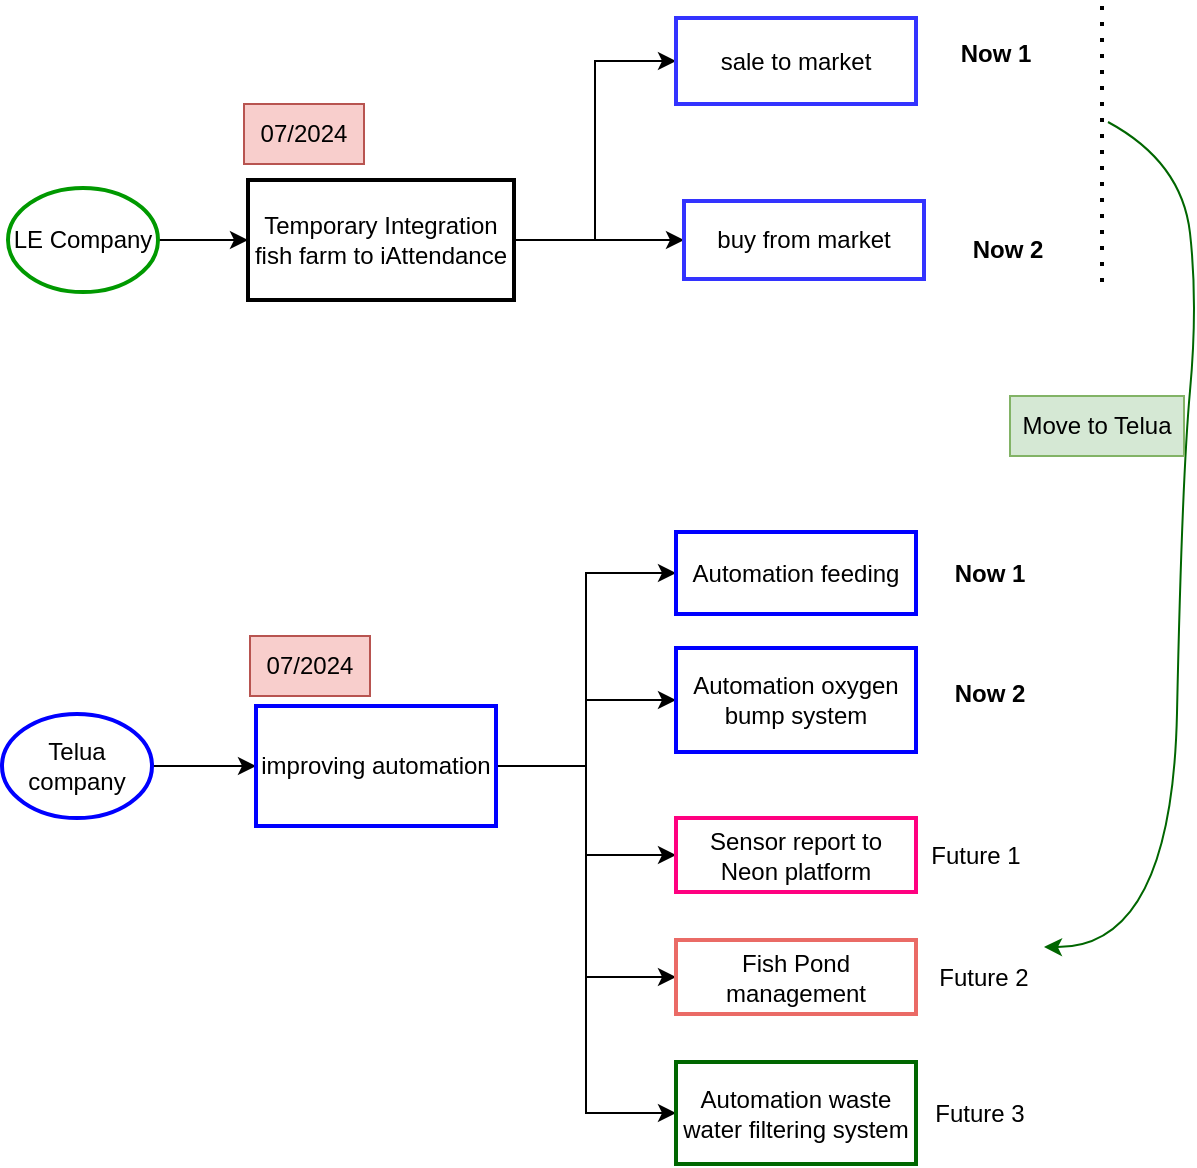 <mxfile border="50" scale="3" compressed="false" locked="false" version="24.5.4" type="github">
  <diagram name="Blank" id="YmL12bMKpDGza6XwsDPr">
    <mxGraphModel dx="794" dy="452" grid="0" gridSize="10" guides="1" tooltips="1" connect="1" arrows="1" fold="1" page="0" pageScale="1" pageWidth="827" pageHeight="1169" background="none" math="1" shadow="0">
      <root>
        <mxCell id="X5NqExCQtvZxIxQ7pmgY-0" />
        <mxCell id="1" parent="X5NqExCQtvZxIxQ7pmgY-0" />
        <mxCell id="Izuh_7VSpfHUf3xHKSjE-6" value="" style="edgeStyle=orthogonalEdgeStyle;rounded=0;orthogonalLoop=1;jettySize=auto;html=1;" parent="1" source="Izuh_7VSpfHUf3xHKSjE-1" target="Izuh_7VSpfHUf3xHKSjE-5" edge="1">
          <mxGeometry relative="1" as="geometry" />
        </mxCell>
        <mxCell id="Izuh_7VSpfHUf3xHKSjE-1" value="LE Company" style="strokeWidth=2;html=1;shape=mxgraph.flowchart.start_2;whiteSpace=wrap;strokeColor=#009900;" parent="1" vertex="1">
          <mxGeometry x="128" y="180" width="75" height="52" as="geometry" />
        </mxCell>
        <mxCell id="Izuh_7VSpfHUf3xHKSjE-10" value="" style="edgeStyle=orthogonalEdgeStyle;rounded=0;orthogonalLoop=1;jettySize=auto;html=1;entryX=0;entryY=0.5;entryDx=0;entryDy=0;" parent="1" source="Izuh_7VSpfHUf3xHKSjE-5" target="Izuh_7VSpfHUf3xHKSjE-11" edge="1">
          <mxGeometry relative="1" as="geometry">
            <mxPoint x="462" y="177" as="targetPoint" />
          </mxGeometry>
        </mxCell>
        <mxCell id="Izuh_7VSpfHUf3xHKSjE-13" style="edgeStyle=orthogonalEdgeStyle;rounded=0;orthogonalLoop=1;jettySize=auto;html=1;entryX=0;entryY=0.5;entryDx=0;entryDy=0;" parent="1" source="Izuh_7VSpfHUf3xHKSjE-5" target="Izuh_7VSpfHUf3xHKSjE-12" edge="1">
          <mxGeometry relative="1" as="geometry" />
        </mxCell>
        <mxCell id="Izuh_7VSpfHUf3xHKSjE-5" value="Temporary Integration fish farm to iAttendance" style="whiteSpace=wrap;html=1;strokeWidth=2;" parent="1" vertex="1">
          <mxGeometry x="248" y="176" width="133" height="60" as="geometry" />
        </mxCell>
        <mxCell id="Izuh_7VSpfHUf3xHKSjE-7" value="07/2024" style="text;strokeColor=#b85450;align=center;fillColor=#f8cecc;html=1;verticalAlign=middle;whiteSpace=wrap;rounded=0;" parent="1" vertex="1">
          <mxGeometry x="246" y="138" width="60" height="30" as="geometry" />
        </mxCell>
        <mxCell id="Izuh_7VSpfHUf3xHKSjE-11" value="sale to market" style="whiteSpace=wrap;html=1;strokeWidth=2;strokeColor=#3333FF;" parent="1" vertex="1">
          <mxGeometry x="462" y="95" width="120" height="43" as="geometry" />
        </mxCell>
        <mxCell id="Izuh_7VSpfHUf3xHKSjE-12" value="buy from market" style="whiteSpace=wrap;html=1;strokeWidth=2;strokeColor=#3333FF;" parent="1" vertex="1">
          <mxGeometry x="466" y="186.5" width="120" height="39" as="geometry" />
        </mxCell>
        <mxCell id="Izuh_7VSpfHUf3xHKSjE-25" style="edgeStyle=orthogonalEdgeStyle;rounded=0;orthogonalLoop=1;jettySize=auto;html=1;entryX=0;entryY=0.5;entryDx=0;entryDy=0;" parent="1" source="Izuh_7VSpfHUf3xHKSjE-14" target="Izuh_7VSpfHUf3xHKSjE-18" edge="1">
          <mxGeometry relative="1" as="geometry" />
        </mxCell>
        <mxCell id="Izuh_7VSpfHUf3xHKSjE-14" value="Telua company" style="strokeWidth=2;html=1;shape=mxgraph.flowchart.start_2;whiteSpace=wrap;strokeColor=#0000FF;" parent="1" vertex="1">
          <mxGeometry x="125" y="443" width="75" height="52" as="geometry" />
        </mxCell>
        <mxCell id="Izuh_7VSpfHUf3xHKSjE-16" value="" style="edgeStyle=orthogonalEdgeStyle;rounded=0;orthogonalLoop=1;jettySize=auto;html=1;entryX=0;entryY=0.5;entryDx=0;entryDy=0;" parent="1" source="Izuh_7VSpfHUf3xHKSjE-18" target="Izuh_7VSpfHUf3xHKSjE-21" edge="1">
          <mxGeometry relative="1" as="geometry">
            <mxPoint x="453" y="440" as="targetPoint" />
          </mxGeometry>
        </mxCell>
        <mxCell id="Izuh_7VSpfHUf3xHKSjE-17" style="edgeStyle=orthogonalEdgeStyle;rounded=0;orthogonalLoop=1;jettySize=auto;html=1;entryX=0;entryY=0.5;entryDx=0;entryDy=0;" parent="1" source="Izuh_7VSpfHUf3xHKSjE-18" target="Izuh_7VSpfHUf3xHKSjE-22" edge="1">
          <mxGeometry relative="1" as="geometry" />
        </mxCell>
        <mxCell id="Izuh_7VSpfHUf3xHKSjE-24" style="edgeStyle=orthogonalEdgeStyle;rounded=0;orthogonalLoop=1;jettySize=auto;html=1;entryX=0;entryY=0.5;entryDx=0;entryDy=0;" parent="1" source="Izuh_7VSpfHUf3xHKSjE-18" target="Izuh_7VSpfHUf3xHKSjE-23" edge="1">
          <mxGeometry relative="1" as="geometry" />
        </mxCell>
        <mxCell id="tZoYD0UCbFzbl_rfIjZB-3" style="edgeStyle=orthogonalEdgeStyle;rounded=0;orthogonalLoop=1;jettySize=auto;html=1;entryX=0;entryY=0.5;entryDx=0;entryDy=0;" edge="1" parent="1" source="Izuh_7VSpfHUf3xHKSjE-18" target="tZoYD0UCbFzbl_rfIjZB-2">
          <mxGeometry relative="1" as="geometry" />
        </mxCell>
        <mxCell id="tZoYD0UCbFzbl_rfIjZB-5" style="edgeStyle=orthogonalEdgeStyle;rounded=0;orthogonalLoop=1;jettySize=auto;html=1;entryX=0;entryY=0.5;entryDx=0;entryDy=0;" edge="1" parent="1" source="Izuh_7VSpfHUf3xHKSjE-18" target="tZoYD0UCbFzbl_rfIjZB-4">
          <mxGeometry relative="1" as="geometry" />
        </mxCell>
        <mxCell id="Izuh_7VSpfHUf3xHKSjE-18" value="improving automation" style="whiteSpace=wrap;html=1;strokeWidth=2;strokeColor=#0000FF;" parent="1" vertex="1">
          <mxGeometry x="252" y="439" width="120" height="60" as="geometry" />
        </mxCell>
        <mxCell id="Izuh_7VSpfHUf3xHKSjE-19" value="07/2024" style="text;strokeColor=#b85450;align=center;fillColor=#f8cecc;html=1;verticalAlign=middle;whiteSpace=wrap;rounded=0;" parent="1" vertex="1">
          <mxGeometry x="249" y="404" width="60" height="30" as="geometry" />
        </mxCell>
        <mxCell id="Izuh_7VSpfHUf3xHKSjE-21" value="Automation feeding" style="whiteSpace=wrap;html=1;strokeWidth=2;strokeColor=#0000FF;" parent="1" vertex="1">
          <mxGeometry x="462" y="352" width="120" height="41" as="geometry" />
        </mxCell>
        <mxCell id="Izuh_7VSpfHUf3xHKSjE-22" value="Automation oxygen bump system" style="whiteSpace=wrap;html=1;strokeWidth=2;strokeColor=#0000FF;" parent="1" vertex="1">
          <mxGeometry x="462" y="410" width="120" height="52" as="geometry" />
        </mxCell>
        <mxCell id="Izuh_7VSpfHUf3xHKSjE-23" value="Automation waste water filtering system" style="whiteSpace=wrap;html=1;strokeWidth=2;strokeColor=#006600;" parent="1" vertex="1">
          <mxGeometry x="462" y="617" width="120" height="51" as="geometry" />
        </mxCell>
        <mxCell id="tZoYD0UCbFzbl_rfIjZB-1" value="Future 3" style="text;html=1;align=center;verticalAlign=middle;whiteSpace=wrap;rounded=0;" vertex="1" parent="1">
          <mxGeometry x="584" y="627.5" width="60" height="30" as="geometry" />
        </mxCell>
        <mxCell id="tZoYD0UCbFzbl_rfIjZB-2" value="Sensor report to Neon platform" style="whiteSpace=wrap;html=1;strokeWidth=2;strokeColor=#FF0080;" vertex="1" parent="1">
          <mxGeometry x="462" y="495" width="120" height="37" as="geometry" />
        </mxCell>
        <mxCell id="tZoYD0UCbFzbl_rfIjZB-4" value="Fish Pond management" style="whiteSpace=wrap;html=1;strokeWidth=2;strokeColor=#EA6B66;" vertex="1" parent="1">
          <mxGeometry x="462" y="556" width="120" height="37" as="geometry" />
        </mxCell>
        <mxCell id="tZoYD0UCbFzbl_rfIjZB-6" value="Future 2" style="text;html=1;align=center;verticalAlign=middle;whiteSpace=wrap;rounded=0;" vertex="1" parent="1">
          <mxGeometry x="586" y="559.5" width="60" height="30" as="geometry" />
        </mxCell>
        <mxCell id="tZoYD0UCbFzbl_rfIjZB-7" value="Future 1" style="text;html=1;align=center;verticalAlign=middle;whiteSpace=wrap;rounded=0;" vertex="1" parent="1">
          <mxGeometry x="582" y="498.5" width="60" height="30" as="geometry" />
        </mxCell>
        <mxCell id="tZoYD0UCbFzbl_rfIjZB-8" value="Now 1" style="text;html=1;align=center;verticalAlign=middle;whiteSpace=wrap;rounded=0;fontStyle=1" vertex="1" parent="1">
          <mxGeometry x="592" y="98" width="60" height="30" as="geometry" />
        </mxCell>
        <mxCell id="tZoYD0UCbFzbl_rfIjZB-9" value="Now 2" style="text;html=1;align=center;verticalAlign=middle;whiteSpace=wrap;rounded=0;fontStyle=1" vertex="1" parent="1">
          <mxGeometry x="598" y="195.5" width="60" height="30" as="geometry" />
        </mxCell>
        <mxCell id="tZoYD0UCbFzbl_rfIjZB-10" value="Now 1" style="text;html=1;align=center;verticalAlign=middle;whiteSpace=wrap;rounded=0;fontStyle=1" vertex="1" parent="1">
          <mxGeometry x="589" y="357.5" width="60" height="30" as="geometry" />
        </mxCell>
        <mxCell id="tZoYD0UCbFzbl_rfIjZB-11" value="Now 2" style="text;html=1;align=center;verticalAlign=middle;whiteSpace=wrap;rounded=0;fontStyle=1" vertex="1" parent="1">
          <mxGeometry x="589" y="418" width="60" height="30" as="geometry" />
        </mxCell>
        <mxCell id="tZoYD0UCbFzbl_rfIjZB-12" value="" style="endArrow=none;dashed=1;html=1;dashPattern=1 3;strokeWidth=2;rounded=0;" edge="1" parent="1">
          <mxGeometry width="50" height="50" relative="1" as="geometry">
            <mxPoint x="675" y="227" as="sourcePoint" />
            <mxPoint x="675" y="87" as="targetPoint" />
          </mxGeometry>
        </mxCell>
        <mxCell id="tZoYD0UCbFzbl_rfIjZB-14" value="" style="curved=1;endArrow=classic;html=1;rounded=0;entryX=1;entryY=0;entryDx=0;entryDy=0;strokeColor=#006600;" edge="1" parent="1" target="tZoYD0UCbFzbl_rfIjZB-6">
          <mxGeometry width="50" height="50" relative="1" as="geometry">
            <mxPoint x="678" y="147" as="sourcePoint" />
            <mxPoint x="658" y="568" as="targetPoint" />
            <Array as="points">
              <mxPoint x="715" y="167" />
              <mxPoint x="723" y="238" />
              <mxPoint x="715" y="325" />
              <mxPoint x="710" y="560" />
            </Array>
          </mxGeometry>
        </mxCell>
        <mxCell id="tZoYD0UCbFzbl_rfIjZB-15" value="Move to Telua" style="text;html=1;align=center;verticalAlign=middle;whiteSpace=wrap;rounded=0;fillColor=#d5e8d4;strokeColor=#82b366;" vertex="1" parent="1">
          <mxGeometry x="629" y="284" width="87" height="30" as="geometry" />
        </mxCell>
      </root>
    </mxGraphModel>
  </diagram>
</mxfile>
